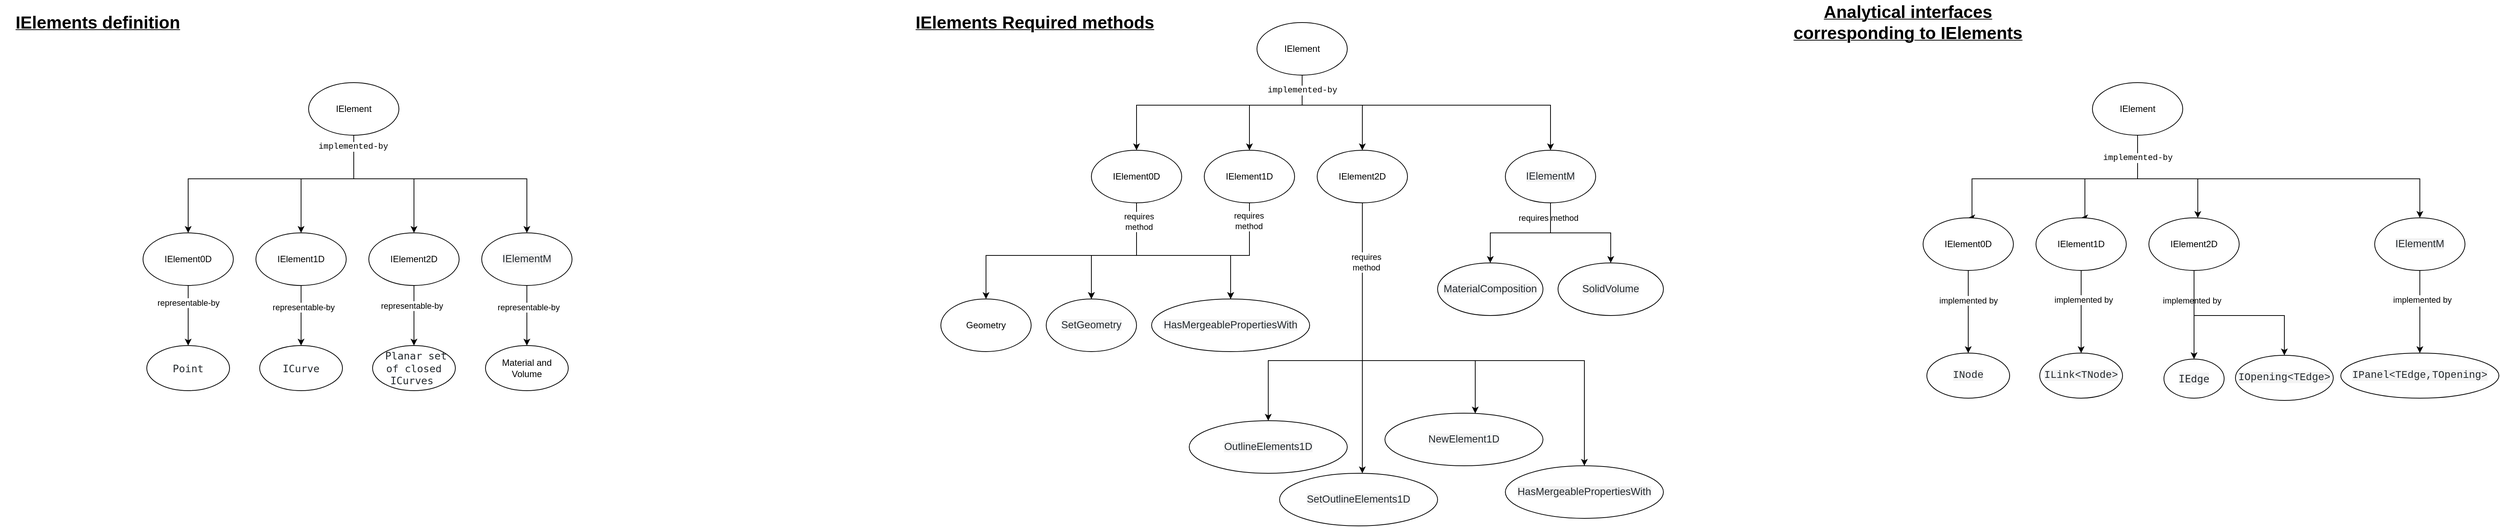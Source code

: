 <mxfile version="13.9.9" type="device"><diagram id="8cg4A45akkLtnBrsAQD8" name="Page-1"><mxGraphModel dx="2241" dy="-892" grid="1" gridSize="10" guides="1" tooltips="1" connect="1" arrows="1" fold="1" page="1" pageScale="1" pageWidth="1169" pageHeight="827" math="0" shadow="0"><root><mxCell id="0"/><mxCell id="1" parent="0"/><mxCell id="cahAbQoPB3_PIfSCPbdn-26" style="edgeStyle=orthogonalEdgeStyle;rounded=0;orthogonalLoop=1;jettySize=auto;html=1;startArrow=none;startFill=0;entryX=0.5;entryY=0;entryDx=0;entryDy=0;" parent="1" source="cahAbQoPB3_PIfSCPbdn-25" target="cahAbQoPB3_PIfSCPbdn-27" edge="1"><mxGeometry relative="1" as="geometry"><mxPoint x="-770" y="2048" as="targetPoint"/><Array as="points"><mxPoint x="-670" y="1928"/><mxPoint x="-740" y="1928"/></Array></mxGeometry></mxCell><mxCell id="cahAbQoPB3_PIfSCPbdn-30" style="edgeStyle=orthogonalEdgeStyle;rounded=0;orthogonalLoop=1;jettySize=auto;html=1;entryX=0.5;entryY=0;entryDx=0;entryDy=0;startArrow=none;startFill=0;" parent="1" source="cahAbQoPB3_PIfSCPbdn-25" target="cahAbQoPB3_PIfSCPbdn-29" edge="1"><mxGeometry relative="1" as="geometry"><Array as="points"><mxPoint x="-670" y="1928"/><mxPoint x="-890" y="1928"/></Array></mxGeometry></mxCell><mxCell id="cahAbQoPB3_PIfSCPbdn-31" style="edgeStyle=orthogonalEdgeStyle;rounded=0;orthogonalLoop=1;jettySize=auto;html=1;startArrow=none;startFill=0;" parent="1" source="cahAbQoPB3_PIfSCPbdn-25" target="cahAbQoPB3_PIfSCPbdn-28" edge="1"><mxGeometry relative="1" as="geometry"><Array as="points"><mxPoint x="-670" y="1928"/><mxPoint x="-590" y="1928"/></Array></mxGeometry></mxCell><mxCell id="cahAbQoPB3_PIfSCPbdn-48" style="edgeStyle=orthogonalEdgeStyle;rounded=0;orthogonalLoop=1;jettySize=auto;html=1;startArrow=none;startFill=0;fontSize=11;" parent="1" source="cahAbQoPB3_PIfSCPbdn-25" target="cahAbQoPB3_PIfSCPbdn-44" edge="1"><mxGeometry relative="1" as="geometry"><Array as="points"><mxPoint x="-670" y="1928"/><mxPoint x="-440" y="1928"/></Array></mxGeometry></mxCell><mxCell id="AzZWUk9QupF6RtzfJkDo-28" value="implemented-by" style="edgeLabel;html=1;align=center;verticalAlign=middle;resizable=0;points=[];fontFamily=Courier New;" parent="cahAbQoPB3_PIfSCPbdn-48" vertex="1" connectable="0"><mxGeometry x="-0.92" y="-1" relative="1" as="geometry"><mxPoint as="offset"/></mxGeometry></mxCell><mxCell id="cahAbQoPB3_PIfSCPbdn-25" value="IElement" style="ellipse;whiteSpace=wrap;html=1;" parent="1" vertex="1"><mxGeometry x="-730" y="1800" width="120" height="70" as="geometry"/></mxCell><mxCell id="cahAbQoPB3_PIfSCPbdn-38" style="edgeStyle=orthogonalEdgeStyle;rounded=0;orthogonalLoop=1;jettySize=auto;html=1;startArrow=none;startFill=0;" parent="1" source="cahAbQoPB3_PIfSCPbdn-27" target="cahAbQoPB3_PIfSCPbdn-37" edge="1"><mxGeometry relative="1" as="geometry"/></mxCell><mxCell id="cahAbQoPB3_PIfSCPbdn-41" value="representable-by" style="edgeLabel;html=1;align=center;verticalAlign=middle;resizable=0;points=[];" parent="cahAbQoPB3_PIfSCPbdn-38" vertex="1" connectable="0"><mxGeometry x="-0.291" y="3" relative="1" as="geometry"><mxPoint as="offset"/></mxGeometry></mxCell><mxCell id="cahAbQoPB3_PIfSCPbdn-27" value="IElement1D" style="ellipse;whiteSpace=wrap;html=1;" parent="1" vertex="1"><mxGeometry x="-800" y="2000" width="120" height="70" as="geometry"/></mxCell><mxCell id="cahAbQoPB3_PIfSCPbdn-40" style="edgeStyle=orthogonalEdgeStyle;rounded=0;orthogonalLoop=1;jettySize=auto;html=1;startArrow=none;startFill=0;" parent="1" source="cahAbQoPB3_PIfSCPbdn-28" target="cahAbQoPB3_PIfSCPbdn-39" edge="1"><mxGeometry relative="1" as="geometry"/></mxCell><mxCell id="cahAbQoPB3_PIfSCPbdn-42" value="representable-by" style="edgeLabel;html=1;align=center;verticalAlign=middle;resizable=0;points=[];" parent="cahAbQoPB3_PIfSCPbdn-40" vertex="1" connectable="0"><mxGeometry x="-0.333" y="-3" relative="1" as="geometry"><mxPoint as="offset"/></mxGeometry></mxCell><mxCell id="cahAbQoPB3_PIfSCPbdn-28" value="IElement2D" style="ellipse;whiteSpace=wrap;html=1;" parent="1" vertex="1"><mxGeometry x="-650" y="2000" width="120" height="70" as="geometry"/></mxCell><mxCell id="cahAbQoPB3_PIfSCPbdn-34" style="edgeStyle=orthogonalEdgeStyle;rounded=0;orthogonalLoop=1;jettySize=auto;html=1;startArrow=none;startFill=0;" parent="1" source="cahAbQoPB3_PIfSCPbdn-29" target="cahAbQoPB3_PIfSCPbdn-36" edge="1"><mxGeometry relative="1" as="geometry"><mxPoint x="-1030" y="2180" as="targetPoint"/></mxGeometry></mxCell><mxCell id="cahAbQoPB3_PIfSCPbdn-35" value="representable-by" style="edgeLabel;html=1;align=center;verticalAlign=middle;resizable=0;points=[];" parent="cahAbQoPB3_PIfSCPbdn-34" vertex="1" connectable="0"><mxGeometry x="0.164" y="-1" relative="1" as="geometry"><mxPoint x="1" y="-24" as="offset"/></mxGeometry></mxCell><mxCell id="cahAbQoPB3_PIfSCPbdn-29" value="IElement0D" style="ellipse;whiteSpace=wrap;html=1;" parent="1" vertex="1"><mxGeometry x="-950" y="2000" width="120" height="70" as="geometry"/></mxCell><mxCell id="cahAbQoPB3_PIfSCPbdn-36" value="&lt;code style=&quot;box-sizing: border-box ; font-family: , , &amp;#34;sf mono&amp;#34; , &amp;#34;consolas&amp;#34; , &amp;#34;liberation mono&amp;#34; , &amp;#34;menlo&amp;#34; , monospace ; font-size: 13.6px ; border-radius: 6px ; margin: 0px ; padding: 0.2em 0.4em ; color: rgb(36 , 41 , 46) ; text-align: -webkit-left&quot;&gt;Point&lt;/code&gt;" style="ellipse;whiteSpace=wrap;html=1;" parent="1" vertex="1"><mxGeometry x="-945" y="2150" width="110" height="60" as="geometry"/></mxCell><mxCell id="cahAbQoPB3_PIfSCPbdn-37" value="&lt;code style=&quot;box-sizing: border-box ; font-family: , , &amp;#34;sf mono&amp;#34; , &amp;#34;consolas&amp;#34; , &amp;#34;liberation mono&amp;#34; , &amp;#34;menlo&amp;#34; , monospace ; font-size: 13.6px ; border-radius: 6px ; margin: 0px ; padding: 0.2em 0.4em ; color: rgb(36 , 41 , 46) ; text-align: -webkit-left&quot;&gt;ICurve&lt;/code&gt;" style="ellipse;whiteSpace=wrap;html=1;" parent="1" vertex="1"><mxGeometry x="-795" y="2150" width="110" height="60" as="geometry"/></mxCell><mxCell id="cahAbQoPB3_PIfSCPbdn-39" value="&lt;code style=&quot;box-sizing: border-box ; font-family: , , &amp;#34;sf mono&amp;#34; , &amp;#34;consolas&amp;#34; , &amp;#34;liberation mono&amp;#34; , &amp;#34;menlo&amp;#34; , monospace ; font-size: 13.6px ; border-radius: 6px ; margin: 0px ; padding: 0.2em 0.4em ; color: rgb(36 , 41 , 46) ; text-align: -webkit-left&quot;&gt;Planar set&lt;br&gt;of closed&lt;br&gt;ICurves&lt;br&gt;&lt;/code&gt;" style="ellipse;whiteSpace=wrap;html=1;" parent="1" vertex="1"><mxGeometry x="-645" y="2150" width="110" height="60" as="geometry"/></mxCell><mxCell id="cahAbQoPB3_PIfSCPbdn-45" style="edgeStyle=orthogonalEdgeStyle;rounded=0;orthogonalLoop=1;jettySize=auto;html=1;startArrow=none;startFill=0;" parent="1" source="cahAbQoPB3_PIfSCPbdn-44" target="cahAbQoPB3_PIfSCPbdn-46" edge="1"><mxGeometry relative="1" as="geometry"><mxPoint x="-440" y="2190" as="targetPoint"/></mxGeometry></mxCell><mxCell id="cahAbQoPB3_PIfSCPbdn-47" value="representable-by" style="edgeLabel;html=1;align=center;verticalAlign=middle;resizable=0;points=[];fontSize=11;" parent="cahAbQoPB3_PIfSCPbdn-45" vertex="1" connectable="0"><mxGeometry x="-0.273" y="2" relative="1" as="geometry"><mxPoint as="offset"/></mxGeometry></mxCell><mxCell id="cahAbQoPB3_PIfSCPbdn-44" value="&lt;span style=&quot;color: rgb(36 , 41 , 46) ; font-family: , , &amp;#34;sf mono&amp;#34; , &amp;#34;consolas&amp;#34; , &amp;#34;liberation mono&amp;#34; , &amp;#34;menlo&amp;#34; , monospace ; font-size: 13.6px ; text-align: -webkit-left ; background-color: rgba(27 , 31 , 35 , 0.05)&quot;&gt;IElementM&lt;/span&gt;" style="ellipse;whiteSpace=wrap;html=1;" parent="1" vertex="1"><mxGeometry x="-500" y="2000" width="120" height="70" as="geometry"/></mxCell><mxCell id="cahAbQoPB3_PIfSCPbdn-46" value="Material and Volume" style="ellipse;whiteSpace=wrap;html=1;" parent="1" vertex="1"><mxGeometry x="-495" y="2150" width="110" height="60" as="geometry"/></mxCell><mxCell id="cahAbQoPB3_PIfSCPbdn-49" style="edgeStyle=orthogonalEdgeStyle;rounded=0;orthogonalLoop=1;jettySize=auto;html=1;startArrow=none;startFill=0;entryX=0.5;entryY=0;entryDx=0;entryDy=0;" parent="1" source="cahAbQoPB3_PIfSCPbdn-53" target="cahAbQoPB3_PIfSCPbdn-56" edge="1"><mxGeometry relative="1" as="geometry"><mxPoint x="490" y="1950" as="targetPoint"/><Array as="points"><mxPoint x="590" y="1830"/><mxPoint x="520" y="1830"/></Array></mxGeometry></mxCell><mxCell id="cahAbQoPB3_PIfSCPbdn-50" style="edgeStyle=orthogonalEdgeStyle;rounded=0;orthogonalLoop=1;jettySize=auto;html=1;entryX=0.5;entryY=0;entryDx=0;entryDy=0;startArrow=none;startFill=0;" parent="1" source="cahAbQoPB3_PIfSCPbdn-53" target="cahAbQoPB3_PIfSCPbdn-62" edge="1"><mxGeometry relative="1" as="geometry"><Array as="points"><mxPoint x="590" y="1830"/><mxPoint x="370" y="1830"/></Array></mxGeometry></mxCell><mxCell id="cahAbQoPB3_PIfSCPbdn-51" style="edgeStyle=orthogonalEdgeStyle;rounded=0;orthogonalLoop=1;jettySize=auto;html=1;startArrow=none;startFill=0;" parent="1" source="cahAbQoPB3_PIfSCPbdn-53" target="cahAbQoPB3_PIfSCPbdn-59" edge="1"><mxGeometry relative="1" as="geometry"><Array as="points"><mxPoint x="590" y="1830"/><mxPoint x="670" y="1830"/></Array></mxGeometry></mxCell><mxCell id="cahAbQoPB3_PIfSCPbdn-52" style="edgeStyle=orthogonalEdgeStyle;rounded=0;orthogonalLoop=1;jettySize=auto;html=1;startArrow=none;startFill=0;fontSize=11;" parent="1" source="cahAbQoPB3_PIfSCPbdn-53" target="cahAbQoPB3_PIfSCPbdn-68" edge="1"><mxGeometry relative="1" as="geometry"><Array as="points"><mxPoint x="590" y="1830"/><mxPoint x="920" y="1830"/></Array></mxGeometry></mxCell><mxCell id="AzZWUk9QupF6RtzfJkDo-29" value="implemented-by" style="edgeLabel;html=1;align=center;verticalAlign=middle;resizable=0;points=[];fontFamily=Courier New;" parent="cahAbQoPB3_PIfSCPbdn-52" vertex="1" connectable="0"><mxGeometry x="-0.953" y="-1" relative="1" as="geometry"><mxPoint x="1" y="9.72" as="offset"/></mxGeometry></mxCell><mxCell id="cahAbQoPB3_PIfSCPbdn-53" value="IElement" style="ellipse;whiteSpace=wrap;html=1;" parent="1" vertex="1"><mxGeometry x="530" y="1720" width="120" height="70" as="geometry"/></mxCell><mxCell id="cahAbQoPB3_PIfSCPbdn-90" style="edgeStyle=orthogonalEdgeStyle;rounded=0;orthogonalLoop=1;jettySize=auto;html=1;startArrow=none;startFill=0;fontSize=11;" parent="1" source="cahAbQoPB3_PIfSCPbdn-56" target="cahAbQoPB3_PIfSCPbdn-75" edge="1"><mxGeometry relative="1" as="geometry"><Array as="points"><mxPoint x="520" y="2030"/><mxPoint x="310" y="2030"/></Array></mxGeometry></mxCell><mxCell id="cahAbQoPB3_PIfSCPbdn-91" style="edgeStyle=orthogonalEdgeStyle;rounded=0;orthogonalLoop=1;jettySize=auto;html=1;startArrow=none;startFill=0;fontSize=11;" parent="1" source="cahAbQoPB3_PIfSCPbdn-56" target="cahAbQoPB3_PIfSCPbdn-78" edge="1"><mxGeometry relative="1" as="geometry"><Array as="points"><mxPoint x="520" y="2030"/><mxPoint x="495" y="2030"/></Array></mxGeometry></mxCell><mxCell id="cahAbQoPB3_PIfSCPbdn-93" value="requires&lt;br&gt;method" style="edgeLabel;html=1;align=center;verticalAlign=middle;resizable=0;points=[];fontSize=11;" parent="cahAbQoPB3_PIfSCPbdn-91" vertex="1" connectable="0"><mxGeometry x="-0.689" y="-1" relative="1" as="geometry"><mxPoint as="offset"/></mxGeometry></mxCell><mxCell id="cahAbQoPB3_PIfSCPbdn-56" value="IElement1D" style="ellipse;whiteSpace=wrap;html=1;" parent="1" vertex="1"><mxGeometry x="460" y="1890" width="120" height="70" as="geometry"/></mxCell><mxCell id="cahAbQoPB3_PIfSCPbdn-96" style="edgeStyle=orthogonalEdgeStyle;rounded=0;orthogonalLoop=1;jettySize=auto;html=1;entryX=0.5;entryY=0;entryDx=0;entryDy=0;startArrow=none;startFill=0;fontSize=11;" parent="1" source="cahAbQoPB3_PIfSCPbdn-59" target="cahAbQoPB3_PIfSCPbdn-94" edge="1"><mxGeometry relative="1" as="geometry"><Array as="points"><mxPoint x="670" y="2170"/><mxPoint x="545" y="2170"/></Array></mxGeometry></mxCell><mxCell id="cahAbQoPB3_PIfSCPbdn-97" style="edgeStyle=orthogonalEdgeStyle;rounded=0;orthogonalLoop=1;jettySize=auto;html=1;startArrow=none;startFill=0;fontSize=11;" parent="1" source="cahAbQoPB3_PIfSCPbdn-59" target="cahAbQoPB3_PIfSCPbdn-95" edge="1"><mxGeometry relative="1" as="geometry"><Array as="points"><mxPoint x="670" y="2190"/><mxPoint x="670" y="2190"/></Array></mxGeometry></mxCell><mxCell id="cahAbQoPB3_PIfSCPbdn-99" style="edgeStyle=orthogonalEdgeStyle;rounded=0;orthogonalLoop=1;jettySize=auto;html=1;startArrow=none;startFill=0;fontSize=11;" parent="1" source="cahAbQoPB3_PIfSCPbdn-59" target="cahAbQoPB3_PIfSCPbdn-98" edge="1"><mxGeometry relative="1" as="geometry"><Array as="points"><mxPoint x="670" y="2170"/><mxPoint x="820" y="2170"/></Array></mxGeometry></mxCell><mxCell id="cahAbQoPB3_PIfSCPbdn-101" style="edgeStyle=orthogonalEdgeStyle;rounded=0;orthogonalLoop=1;jettySize=auto;html=1;startArrow=none;startFill=0;fontSize=11;" parent="1" source="cahAbQoPB3_PIfSCPbdn-59" target="cahAbQoPB3_PIfSCPbdn-100" edge="1"><mxGeometry relative="1" as="geometry"><Array as="points"><mxPoint x="670" y="2170"/><mxPoint x="965" y="2170"/></Array></mxGeometry></mxCell><mxCell id="cahAbQoPB3_PIfSCPbdn-108" value="requires&lt;br&gt;method" style="edgeLabel;html=1;align=center;verticalAlign=middle;resizable=0;points=[];fontSize=11;" parent="cahAbQoPB3_PIfSCPbdn-101" vertex="1" connectable="0"><mxGeometry x="-0.755" y="5" relative="1" as="geometry"><mxPoint as="offset"/></mxGeometry></mxCell><mxCell id="cahAbQoPB3_PIfSCPbdn-59" value="IElement2D" style="ellipse;whiteSpace=wrap;html=1;" parent="1" vertex="1"><mxGeometry x="610" y="1890" width="120" height="70" as="geometry"/></mxCell><mxCell id="cahAbQoPB3_PIfSCPbdn-87" style="edgeStyle=orthogonalEdgeStyle;rounded=0;orthogonalLoop=1;jettySize=auto;html=1;entryX=0.5;entryY=0;entryDx=0;entryDy=0;startArrow=none;startFill=0;fontSize=11;" parent="1" source="cahAbQoPB3_PIfSCPbdn-62" target="cahAbQoPB3_PIfSCPbdn-74" edge="1"><mxGeometry relative="1" as="geometry"><Array as="points"><mxPoint x="370" y="2030"/><mxPoint x="170" y="2030"/></Array></mxGeometry></mxCell><mxCell id="cahAbQoPB3_PIfSCPbdn-88" style="edgeStyle=orthogonalEdgeStyle;rounded=0;orthogonalLoop=1;jettySize=auto;html=1;startArrow=none;startFill=0;fontSize=11;" parent="1" source="cahAbQoPB3_PIfSCPbdn-62" target="cahAbQoPB3_PIfSCPbdn-75" edge="1"><mxGeometry relative="1" as="geometry"><Array as="points"><mxPoint x="370" y="2030"/><mxPoint x="310" y="2030"/></Array></mxGeometry></mxCell><mxCell id="cahAbQoPB3_PIfSCPbdn-89" style="edgeStyle=orthogonalEdgeStyle;rounded=0;orthogonalLoop=1;jettySize=auto;html=1;startArrow=none;startFill=0;fontSize=11;" parent="1" source="cahAbQoPB3_PIfSCPbdn-62" target="cahAbQoPB3_PIfSCPbdn-78" edge="1"><mxGeometry relative="1" as="geometry"><Array as="points"><mxPoint x="370" y="2030"/><mxPoint x="495" y="2030"/></Array></mxGeometry></mxCell><mxCell id="cahAbQoPB3_PIfSCPbdn-92" value="requires&lt;br&gt;method" style="edgeLabel;html=1;align=center;verticalAlign=middle;resizable=0;points=[];fontSize=11;" parent="cahAbQoPB3_PIfSCPbdn-89" vertex="1" connectable="0"><mxGeometry x="-0.801" y="3" relative="1" as="geometry"><mxPoint as="offset"/></mxGeometry></mxCell><mxCell id="cahAbQoPB3_PIfSCPbdn-62" value="IElement0D" style="ellipse;whiteSpace=wrap;html=1;" parent="1" vertex="1"><mxGeometry x="310" y="1890" width="120" height="70" as="geometry"/></mxCell><mxCell id="cahAbQoPB3_PIfSCPbdn-105" style="edgeStyle=orthogonalEdgeStyle;rounded=0;orthogonalLoop=1;jettySize=auto;html=1;startArrow=none;startFill=0;fontSize=11;" parent="1" source="cahAbQoPB3_PIfSCPbdn-68" target="cahAbQoPB3_PIfSCPbdn-103" edge="1"><mxGeometry relative="1" as="geometry"/></mxCell><mxCell id="cahAbQoPB3_PIfSCPbdn-106" value="requires method" style="edgeLabel;html=1;align=center;verticalAlign=middle;resizable=0;points=[];fontSize=11;" parent="cahAbQoPB3_PIfSCPbdn-105" vertex="1" connectable="0"><mxGeometry x="-0.304" relative="1" as="geometry"><mxPoint x="12.5" y="-20" as="offset"/></mxGeometry></mxCell><mxCell id="cahAbQoPB3_PIfSCPbdn-107" style="edgeStyle=orthogonalEdgeStyle;rounded=0;orthogonalLoop=1;jettySize=auto;html=1;startArrow=none;startFill=0;fontSize=11;" parent="1" source="cahAbQoPB3_PIfSCPbdn-68" target="cahAbQoPB3_PIfSCPbdn-104" edge="1"><mxGeometry relative="1" as="geometry"/></mxCell><mxCell id="cahAbQoPB3_PIfSCPbdn-68" value="&lt;span style=&quot;color: rgb(36 , 41 , 46) ; font-family: , , &amp;#34;sf mono&amp;#34; , &amp;#34;consolas&amp;#34; , &amp;#34;liberation mono&amp;#34; , &amp;#34;menlo&amp;#34; , monospace ; font-size: 13.6px ; text-align: -webkit-left ; background-color: rgba(27 , 31 , 35 , 0.05)&quot;&gt;IElementM&lt;/span&gt;" style="ellipse;whiteSpace=wrap;html=1;" parent="1" vertex="1"><mxGeometry x="860" y="1890" width="120" height="70" as="geometry"/></mxCell><mxCell id="cahAbQoPB3_PIfSCPbdn-74" value="Geometry" style="ellipse;whiteSpace=wrap;html=1;" parent="1" vertex="1"><mxGeometry x="110" y="2088" width="120" height="70" as="geometry"/></mxCell><mxCell id="cahAbQoPB3_PIfSCPbdn-75" value="&lt;span style=&quot;color: rgb(36 , 41 , 46) ; font-family: , , &amp;#34;sf mono&amp;#34; , &amp;#34;consolas&amp;#34; , &amp;#34;liberation mono&amp;#34; , &amp;#34;menlo&amp;#34; , monospace ; font-size: 13.6px ; text-align: -webkit-left ; background-color: rgba(27 , 31 , 35 , 0.05)&quot;&gt;SetGeometry&lt;/span&gt;" style="ellipse;whiteSpace=wrap;html=1;" parent="1" vertex="1"><mxGeometry x="250" y="2088" width="120" height="70" as="geometry"/></mxCell><mxCell id="cahAbQoPB3_PIfSCPbdn-78" value="&lt;span style=&quot;color: rgb(36 , 41 , 46) ; font-family: , , &amp;#34;sf mono&amp;#34; , &amp;#34;consolas&amp;#34; , &amp;#34;liberation mono&amp;#34; , &amp;#34;menlo&amp;#34; , monospace ; font-size: 13.6px ; text-align: -webkit-left ; background-color: rgba(27 , 31 , 35 , 0.05)&quot;&gt;HasMergeablePropertiesWith&lt;/span&gt;" style="ellipse;whiteSpace=wrap;html=1;" parent="1" vertex="1"><mxGeometry x="390" y="2088" width="210" height="70" as="geometry"/></mxCell><mxCell id="cahAbQoPB3_PIfSCPbdn-94" value="&lt;span style=&quot;color: rgb(36 , 41 , 46) ; font-family: , , &amp;#34;sf mono&amp;#34; , &amp;#34;consolas&amp;#34; , &amp;#34;liberation mono&amp;#34; , &amp;#34;menlo&amp;#34; , monospace ; font-size: 13.6px ; text-align: -webkit-left ; background-color: rgba(27 , 31 , 35 , 0.05)&quot;&gt;OutlineElements1D&lt;/span&gt;" style="ellipse;whiteSpace=wrap;html=1;" parent="1" vertex="1"><mxGeometry x="440" y="2250" width="210" height="70" as="geometry"/></mxCell><mxCell id="cahAbQoPB3_PIfSCPbdn-95" value="&lt;span style=&quot;color: rgb(36 , 41 , 46) ; font-family: , , &amp;#34;sf mono&amp;#34; , &amp;#34;consolas&amp;#34; , &amp;#34;liberation mono&amp;#34; , &amp;#34;menlo&amp;#34; , monospace ; font-size: 13.6px ; text-align: -webkit-left ; background-color: rgba(27 , 31 , 35 , 0.05)&quot;&gt;SetOutlineElements1D&lt;/span&gt;" style="ellipse;whiteSpace=wrap;html=1;" parent="1" vertex="1"><mxGeometry x="560" y="2320" width="210" height="70" as="geometry"/></mxCell><mxCell id="cahAbQoPB3_PIfSCPbdn-98" value="&lt;span style=&quot;color: rgb(36 , 41 , 46) ; font-family: , , &amp;#34;sf mono&amp;#34; , &amp;#34;consolas&amp;#34; , &amp;#34;liberation mono&amp;#34; , &amp;#34;menlo&amp;#34; , monospace ; font-size: 13.6px ; text-align: -webkit-left ; background-color: rgba(27 , 31 , 35 , 0.05)&quot;&gt;NewElement1D&lt;/span&gt;" style="ellipse;whiteSpace=wrap;html=1;" parent="1" vertex="1"><mxGeometry x="700" y="2240" width="210" height="70" as="geometry"/></mxCell><mxCell id="cahAbQoPB3_PIfSCPbdn-100" value="&lt;span style=&quot;color: rgb(36 , 41 , 46) ; font-family: , , &amp;#34;sf mono&amp;#34; , &amp;#34;consolas&amp;#34; , &amp;#34;liberation mono&amp;#34; , &amp;#34;menlo&amp;#34; , monospace ; font-size: 13.6px ; text-align: -webkit-left ; background-color: rgba(27 , 31 , 35 , 0.05)&quot;&gt;HasMergeablePropertiesWith&lt;/span&gt;" style="ellipse;whiteSpace=wrap;html=1;" parent="1" vertex="1"><mxGeometry x="860" y="2310" width="210" height="70" as="geometry"/></mxCell><mxCell id="cahAbQoPB3_PIfSCPbdn-103" value="&lt;span style=&quot;color: rgb(36 , 41 , 46) ; font-family: , , &amp;#34;sf mono&amp;#34; , &amp;#34;consolas&amp;#34; , &amp;#34;liberation mono&amp;#34; , &amp;#34;menlo&amp;#34; , monospace ; font-size: 13.6px ; text-align: -webkit-left ; background-color: rgba(27 , 31 , 35 , 0.05)&quot;&gt;MaterialComposition&lt;/span&gt;" style="ellipse;whiteSpace=wrap;html=1;" parent="1" vertex="1"><mxGeometry x="770" y="2040" width="140" height="70" as="geometry"/></mxCell><mxCell id="cahAbQoPB3_PIfSCPbdn-104" value="&lt;span style=&quot;color: rgb(36 , 41 , 46) ; font-family: , , &amp;#34;sf mono&amp;#34; , &amp;#34;consolas&amp;#34; , &amp;#34;liberation mono&amp;#34; , &amp;#34;menlo&amp;#34; , monospace ; font-size: 13.6px ; text-align: -webkit-left ; background-color: rgba(27 , 31 , 35 , 0.05)&quot;&gt;SolidVolume&lt;/span&gt;" style="ellipse;whiteSpace=wrap;html=1;" parent="1" vertex="1"><mxGeometry x="930" y="2040" width="140" height="70" as="geometry"/></mxCell><mxCell id="cahAbQoPB3_PIfSCPbdn-109" value="&lt;font style=&quot;font-size: 23px&quot;&gt;IElements&amp;nbsp;Required methods&lt;/font&gt;" style="text;html=1;strokeColor=none;fillColor=none;align=center;verticalAlign=middle;whiteSpace=wrap;rounded=0;fontSize=11;fontStyle=5" parent="1" vertex="1"><mxGeometry x="60" y="1690" width="350" height="60" as="geometry"/></mxCell><mxCell id="cahAbQoPB3_PIfSCPbdn-110" value="&lt;font style=&quot;font-size: 23px&quot;&gt;IElements definition&lt;/font&gt;" style="text;html=1;strokeColor=none;fillColor=none;align=center;verticalAlign=middle;whiteSpace=wrap;rounded=0;fontSize=11;fontStyle=5" parent="1" vertex="1"><mxGeometry x="-1140" y="1690" width="260" height="60" as="geometry"/></mxCell><mxCell id="AzZWUk9QupF6RtzfJkDo-2" value="&lt;font style=&quot;font-size: 23px&quot;&gt;Analytical interfaces&lt;br&gt;corresponding to IElements&lt;br&gt;&lt;/font&gt;" style="text;html=1;strokeColor=none;fillColor=none;align=center;verticalAlign=middle;whiteSpace=wrap;rounded=0;fontSize=11;fontStyle=5" parent="1" vertex="1"><mxGeometry x="1220" y="1690" width="350" height="60" as="geometry"/></mxCell><mxCell id="AzZWUk9QupF6RtzfJkDo-3" style="edgeStyle=orthogonalEdgeStyle;rounded=0;orthogonalLoop=1;jettySize=auto;html=1;startArrow=none;startFill=0;entryX=0.5;entryY=0;entryDx=0;entryDy=0;" parent="1" source="AzZWUk9QupF6RtzfJkDo-7" target="AzZWUk9QupF6RtzfJkDo-10" edge="1"><mxGeometry relative="1" as="geometry"><mxPoint x="1600" y="2048" as="targetPoint"/><Array as="points"><mxPoint x="1700" y="1928"/><mxPoint x="1630" y="1928"/></Array></mxGeometry></mxCell><mxCell id="AzZWUk9QupF6RtzfJkDo-4" style="edgeStyle=orthogonalEdgeStyle;rounded=0;orthogonalLoop=1;jettySize=auto;html=1;entryX=0.5;entryY=0;entryDx=0;entryDy=0;startArrow=none;startFill=0;" parent="1" source="AzZWUk9QupF6RtzfJkDo-7" target="AzZWUk9QupF6RtzfJkDo-16" edge="1"><mxGeometry relative="1" as="geometry"><Array as="points"><mxPoint x="1700" y="1928"/><mxPoint x="1480" y="1928"/></Array></mxGeometry></mxCell><mxCell id="AzZWUk9QupF6RtzfJkDo-5" style="edgeStyle=orthogonalEdgeStyle;rounded=0;orthogonalLoop=1;jettySize=auto;html=1;startArrow=none;startFill=0;" parent="1" source="AzZWUk9QupF6RtzfJkDo-7" target="AzZWUk9QupF6RtzfJkDo-13" edge="1"><mxGeometry relative="1" as="geometry"><Array as="points"><mxPoint x="1700" y="1928"/><mxPoint x="1780" y="1928"/></Array></mxGeometry></mxCell><mxCell id="AzZWUk9QupF6RtzfJkDo-6" style="edgeStyle=orthogonalEdgeStyle;rounded=0;orthogonalLoop=1;jettySize=auto;html=1;startArrow=none;startFill=0;fontSize=11;" parent="1" source="AzZWUk9QupF6RtzfJkDo-7" target="AzZWUk9QupF6RtzfJkDo-22" edge="1"><mxGeometry relative="1" as="geometry"><Array as="points"><mxPoint x="1700" y="1928"/><mxPoint x="2075" y="1928"/></Array></mxGeometry></mxCell><mxCell id="AzZWUk9QupF6RtzfJkDo-30" value="implemented-by" style="edgeLabel;html=1;align=center;verticalAlign=middle;resizable=0;points=[];fontFamily=Courier New;" parent="AzZWUk9QupF6RtzfJkDo-6" vertex="1" connectable="0"><mxGeometry x="-0.944" y="2" relative="1" as="geometry"><mxPoint x="-2.01" y="16.21" as="offset"/></mxGeometry></mxCell><mxCell id="AzZWUk9QupF6RtzfJkDo-7" value="IElement" style="ellipse;whiteSpace=wrap;html=1;" parent="1" vertex="1"><mxGeometry x="1640" y="1800" width="120" height="70" as="geometry"/></mxCell><mxCell id="AzZWUk9QupF6RtzfJkDo-8" style="edgeStyle=orthogonalEdgeStyle;rounded=0;orthogonalLoop=1;jettySize=auto;html=1;startArrow=none;startFill=0;" parent="1" source="AzZWUk9QupF6RtzfJkDo-10" target="AzZWUk9QupF6RtzfJkDo-18" edge="1"><mxGeometry relative="1" as="geometry"/></mxCell><mxCell id="AzZWUk9QupF6RtzfJkDo-9" value="implemented by" style="edgeLabel;html=1;align=center;verticalAlign=middle;resizable=0;points=[];" parent="AzZWUk9QupF6RtzfJkDo-8" vertex="1" connectable="0"><mxGeometry x="-0.291" y="3" relative="1" as="geometry"><mxPoint as="offset"/></mxGeometry></mxCell><mxCell id="AzZWUk9QupF6RtzfJkDo-10" value="IElement1D" style="ellipse;whiteSpace=wrap;html=1;" parent="1" vertex="1"><mxGeometry x="1565" y="1980" width="120" height="70" as="geometry"/></mxCell><mxCell id="AzZWUk9QupF6RtzfJkDo-11" style="edgeStyle=orthogonalEdgeStyle;rounded=0;orthogonalLoop=1;jettySize=auto;html=1;startArrow=none;startFill=0;" parent="1" source="AzZWUk9QupF6RtzfJkDo-13" target="AzZWUk9QupF6RtzfJkDo-19" edge="1"><mxGeometry relative="1" as="geometry"/></mxCell><mxCell id="AzZWUk9QupF6RtzfJkDo-12" value="implemented by" style="edgeLabel;html=1;align=center;verticalAlign=middle;resizable=0;points=[];" parent="AzZWUk9QupF6RtzfJkDo-11" vertex="1" connectable="0"><mxGeometry x="-0.333" y="-3" relative="1" as="geometry"><mxPoint as="offset"/></mxGeometry></mxCell><mxCell id="AzZWUk9QupF6RtzfJkDo-24" style="edgeStyle=orthogonalEdgeStyle;rounded=0;orthogonalLoop=1;jettySize=auto;html=1;entryX=0.5;entryY=0;entryDx=0;entryDy=0;" parent="1" source="AzZWUk9QupF6RtzfJkDo-13" target="AzZWUk9QupF6RtzfJkDo-23" edge="1"><mxGeometry relative="1" as="geometry"><Array as="points"><mxPoint x="1775" y="2110"/><mxPoint x="1895" y="2110"/></Array></mxGeometry></mxCell><mxCell id="AzZWUk9QupF6RtzfJkDo-13" value="IElement2D" style="ellipse;whiteSpace=wrap;html=1;" parent="1" vertex="1"><mxGeometry x="1715" y="1980" width="120" height="70" as="geometry"/></mxCell><mxCell id="AzZWUk9QupF6RtzfJkDo-14" style="edgeStyle=orthogonalEdgeStyle;rounded=0;orthogonalLoop=1;jettySize=auto;html=1;startArrow=none;startFill=0;" parent="1" source="AzZWUk9QupF6RtzfJkDo-16" target="AzZWUk9QupF6RtzfJkDo-17" edge="1"><mxGeometry relative="1" as="geometry"><mxPoint x="1335" y="2160" as="targetPoint"/></mxGeometry></mxCell><mxCell id="AzZWUk9QupF6RtzfJkDo-15" value="implemented by" style="edgeLabel;html=1;align=center;verticalAlign=middle;resizable=0;points=[];" parent="AzZWUk9QupF6RtzfJkDo-14" vertex="1" connectable="0"><mxGeometry x="0.164" y="-1" relative="1" as="geometry"><mxPoint x="1" y="-24" as="offset"/></mxGeometry></mxCell><mxCell id="AzZWUk9QupF6RtzfJkDo-16" value="IElement0D" style="ellipse;whiteSpace=wrap;html=1;" parent="1" vertex="1"><mxGeometry x="1415" y="1980" width="120" height="70" as="geometry"/></mxCell><mxCell id="AzZWUk9QupF6RtzfJkDo-17" value="&lt;span style=&quot;color: rgb(36 , 41 , 46) ; font-family: , , &amp;quot;sf mono&amp;quot; , &amp;quot;consolas&amp;quot; , &amp;quot;liberation mono&amp;quot; , &amp;quot;menlo&amp;quot; , monospace ; font-size: 13.6px ; text-align: -webkit-left ; background-color: rgba(27 , 31 , 35 , 0.05)&quot;&gt;INode&lt;/span&gt;" style="ellipse;whiteSpace=wrap;html=1;fontFamily=Courier New;" parent="1" vertex="1"><mxGeometry x="1420" y="2160" width="110" height="60" as="geometry"/></mxCell><mxCell id="AzZWUk9QupF6RtzfJkDo-18" value="&lt;span style=&quot;color: rgb(36 , 41 , 46) ; font-family: , , &amp;quot;sf mono&amp;quot; , &amp;quot;consolas&amp;quot; , &amp;quot;liberation mono&amp;quot; , &amp;quot;menlo&amp;quot; , monospace ; font-size: 13.6px ; text-align: -webkit-left ; background-color: rgba(27 , 31 , 35 , 0.05)&quot;&gt;ILink&amp;lt;TNode&amp;gt;&lt;/span&gt;" style="ellipse;whiteSpace=wrap;html=1;fontFamily=Courier New;" parent="1" vertex="1"><mxGeometry x="1570" y="2160" width="110" height="60" as="geometry"/></mxCell><mxCell id="AzZWUk9QupF6RtzfJkDo-19" value="&lt;code style=&quot;box-sizing: border-box ; font-family: , , &amp;quot;sf mono&amp;quot; , &amp;quot;consolas&amp;quot; , &amp;quot;liberation mono&amp;quot; , &amp;quot;menlo&amp;quot; , monospace ; font-size: 13.6px ; border-radius: 6px ; margin: 0px ; padding: 0.2em 0.4em ; color: rgb(36 , 41 , 46) ; text-align: -webkit-left&quot;&gt;&lt;span style=&quot;font-family: , , &amp;quot;sf mono&amp;quot; , &amp;quot;consolas&amp;quot; , &amp;quot;liberation mono&amp;quot; , &amp;quot;menlo&amp;quot; , monospace ; font-size: 13.6px ; background-color: rgba(27 , 31 , 35 , 0.05)&quot;&gt;IEdge&lt;/span&gt;&lt;br&gt;&lt;/code&gt;" style="ellipse;whiteSpace=wrap;html=1;fontFamily=Courier New;" parent="1" vertex="1"><mxGeometry x="1735" y="2168" width="80" height="52" as="geometry"/></mxCell><mxCell id="AzZWUk9QupF6RtzfJkDo-26" style="edgeStyle=orthogonalEdgeStyle;rounded=0;orthogonalLoop=1;jettySize=auto;html=1;fontFamily=Courier New;" parent="1" source="AzZWUk9QupF6RtzfJkDo-22" target="AzZWUk9QupF6RtzfJkDo-25" edge="1"><mxGeometry relative="1" as="geometry"/></mxCell><mxCell id="AzZWUk9QupF6RtzfJkDo-27" value="&lt;span style=&quot;font-family: &amp;#34;helvetica&amp;#34;&quot;&gt;implemented by&lt;/span&gt;" style="edgeLabel;html=1;align=center;verticalAlign=middle;resizable=0;points=[];fontFamily=Courier New;" parent="AzZWUk9QupF6RtzfJkDo-26" vertex="1" connectable="0"><mxGeometry x="-0.273" y="3" relative="1" as="geometry"><mxPoint as="offset"/></mxGeometry></mxCell><mxCell id="AzZWUk9QupF6RtzfJkDo-22" value="&lt;span style=&quot;color: rgb(36 , 41 , 46) ; font-family: , , &amp;#34;sf mono&amp;#34; , &amp;#34;consolas&amp;#34; , &amp;#34;liberation mono&amp;#34; , &amp;#34;menlo&amp;#34; , monospace ; font-size: 13.6px ; text-align: -webkit-left ; background-color: rgba(27 , 31 , 35 , 0.05)&quot;&gt;IElementM&lt;/span&gt;" style="ellipse;whiteSpace=wrap;html=1;" parent="1" vertex="1"><mxGeometry x="2015" y="1980" width="120" height="70" as="geometry"/></mxCell><mxCell id="AzZWUk9QupF6RtzfJkDo-23" value="&lt;span style=&quot;color: rgb(36 , 41 , 46) ; font-family: , , &amp;quot;sf mono&amp;quot; , &amp;quot;consolas&amp;quot; , &amp;quot;liberation mono&amp;quot; , &amp;quot;menlo&amp;quot; , monospace ; font-size: 13.6px ; text-align: -webkit-left ; background-color: rgba(27 , 31 , 35 , 0.05)&quot;&gt;IOpening&amp;lt;TEdge&amp;gt;&lt;/span&gt;" style="ellipse;whiteSpace=wrap;html=1;fontFamily=Courier New;" parent="1" vertex="1"><mxGeometry x="1830" y="2163" width="130" height="60" as="geometry"/></mxCell><mxCell id="AzZWUk9QupF6RtzfJkDo-25" value="&lt;span style=&quot;color: rgb(36 , 41 , 46) ; font-family: , , &amp;#34;sf mono&amp;#34; , &amp;#34;consolas&amp;#34; , &amp;#34;liberation mono&amp;#34; , &amp;#34;menlo&amp;#34; , monospace ; font-size: 13.6px ; text-align: -webkit-left ; background-color: rgba(27 , 31 , 35 , 0.05)&quot;&gt;IPanel&amp;lt;TEdge,TOpening&amp;gt;&lt;/span&gt;" style="ellipse;whiteSpace=wrap;html=1;fontFamily=Courier New;" parent="1" vertex="1"><mxGeometry x="1970" y="2160" width="210" height="60" as="geometry"/></mxCell></root></mxGraphModel></diagram></mxfile>